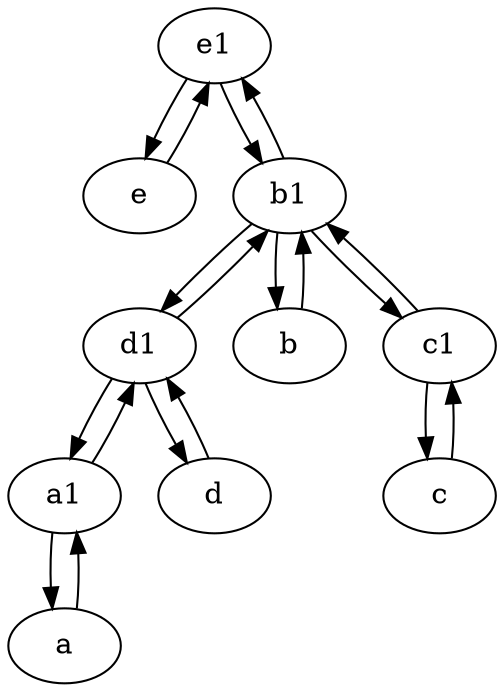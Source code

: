 digraph  {
	e1 [pos="25,45!"];
	d1 [pos="25,30!"];
	a1 [pos="40,15!"];
	a [pos="40,10!"];
	d [pos="20,30!"];
	e [pos="30,50!"];
	b [pos="50,20!"];
	b1 [pos="45,20!"];
	c1 [pos="30,15!"];
	c [pos="20,10!"];
	d1 -> d;
	a1 -> d1;
	a -> a1;
	b1 -> b;
	b1 -> c1;
	c1 -> c;
	b -> b1;
	a1 -> a;
	d1 -> b1;
	d1 -> a1;
	b1 -> e1;
	e1 -> e;
	e -> e1;
	b1 -> d1;
	d -> d1;
	e1 -> b1;
	c -> c1;
	c1 -> b1;

	}